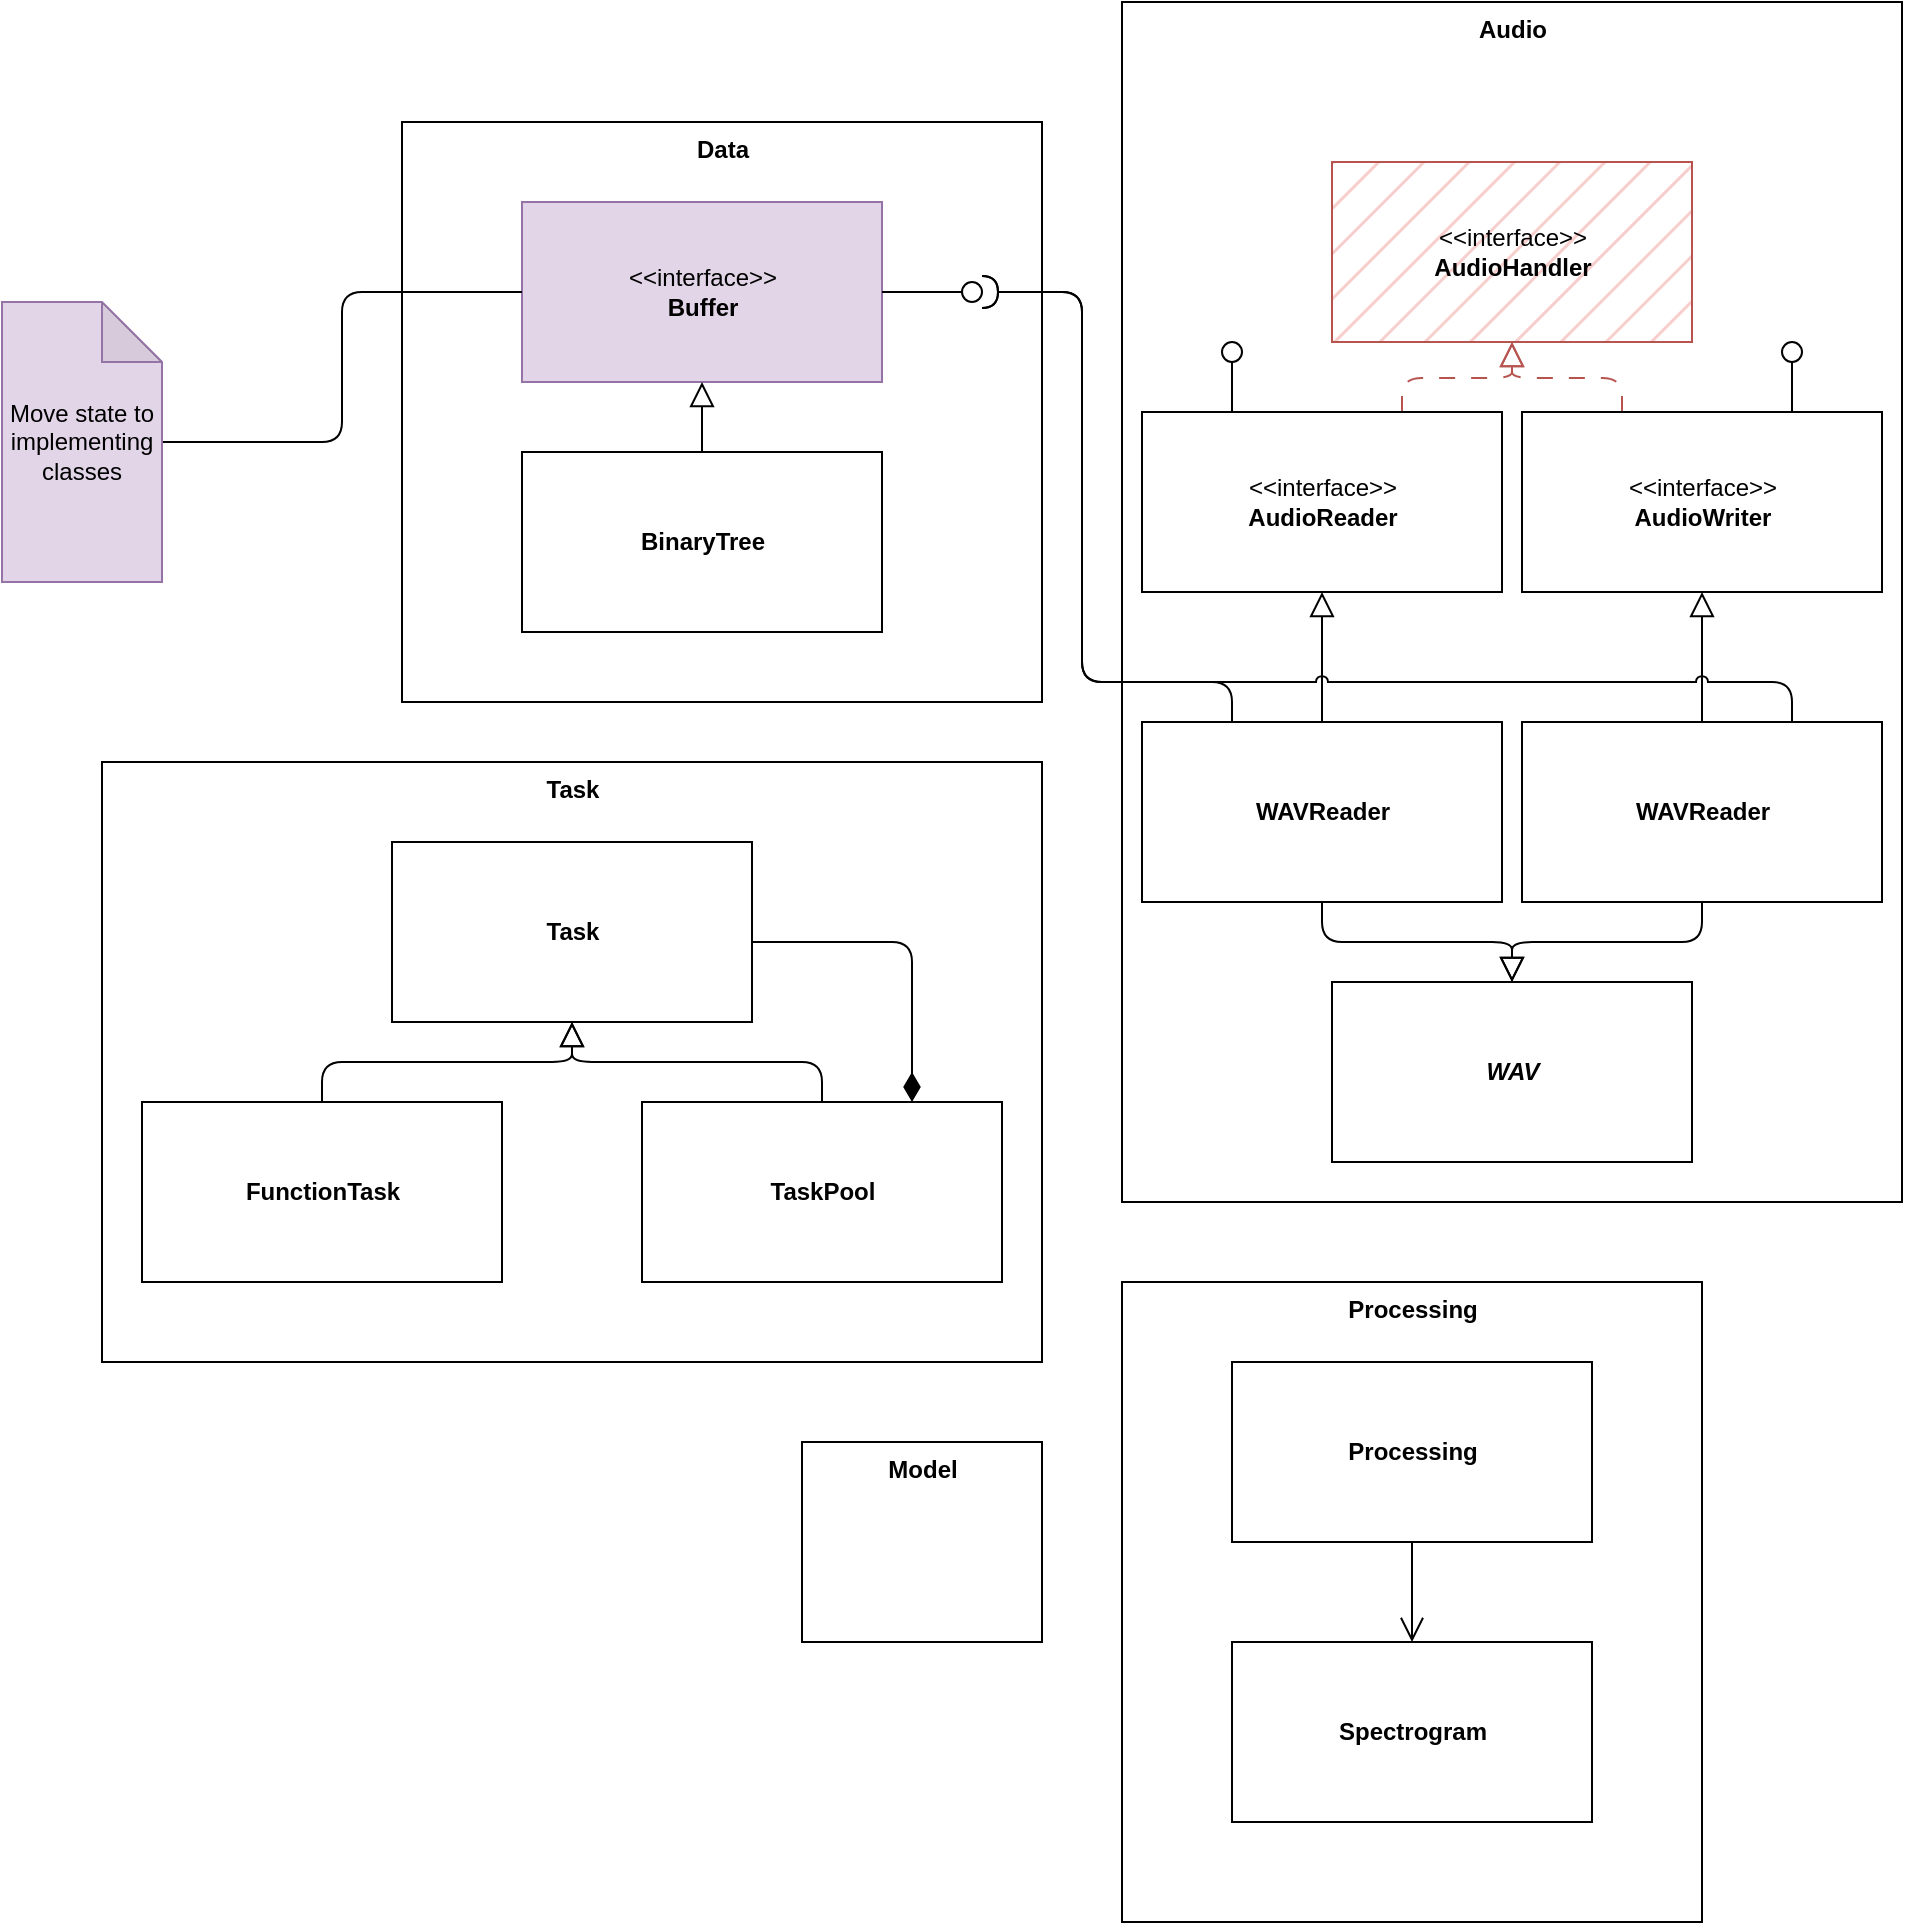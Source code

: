 <mxfile>
    <diagram id="rVW-LHmZWdmXAgt8M_pt" name="Page-1">
        <mxGraphModel dx="1943" dy="904" grid="1" gridSize="10" guides="1" tooltips="1" connect="1" arrows="1" fold="1" page="1" pageScale="1" pageWidth="827" pageHeight="1169" math="0" shadow="0">
            <root>
                <mxCell id="0"/>
                <mxCell id="1" parent="0"/>
                <mxCell id="11" value="&lt;b&gt;Audio&lt;/b&gt;" style="html=1;dropTarget=0;verticalAlign=top;" parent="1" vertex="1">
                    <mxGeometry x="370" y="130" width="390" height="600" as="geometry"/>
                </mxCell>
                <mxCell id="13" value="&lt;b&gt;Task&lt;/b&gt;" style="html=1;dropTarget=0;verticalAlign=top;" parent="1" vertex="1">
                    <mxGeometry x="-140" y="510" width="470" height="300" as="geometry"/>
                </mxCell>
                <mxCell id="15" value="&lt;b&gt;Processing&lt;/b&gt;" style="html=1;dropTarget=0;verticalAlign=top;" parent="1" vertex="1">
                    <mxGeometry x="370" y="770" width="290" height="320" as="geometry"/>
                </mxCell>
                <mxCell id="17" value="&lt;b&gt;Model&lt;/b&gt;" style="html=1;dropTarget=0;verticalAlign=top;" parent="1" vertex="1">
                    <mxGeometry x="210" y="850" width="120" height="100" as="geometry"/>
                </mxCell>
                <mxCell id="19" value="&lt;b&gt;Data&lt;/b&gt;" style="html=1;dropTarget=0;verticalAlign=top;" parent="1" vertex="1">
                    <mxGeometry x="10" y="190" width="320" height="290" as="geometry"/>
                </mxCell>
                <mxCell id="21" value="&amp;lt;&amp;lt;interface&amp;gt;&amp;gt;&lt;br&gt;&lt;b&gt;AudioHandler&lt;/b&gt;&lt;span style=&quot;color: rgba(0, 0, 0, 0); font-family: monospace; font-size: 0px; text-align: start;&quot;&gt;%3CmxGraphModel%3E%3Croot%3E%3CmxCell%20id%3D%220%22%2F%3E%3CmxCell%20id%3D%221%22%20parent%3D%220%22%2F%3E%3CmxCell%20id%3D%222%22%20value%3D%22AudioHandler%22%20style%3D%22html%3D1%3BdropTarget%3D0%3B%22%20vertex%3D%221%22%20parent%3D%221%22%3E%3CmxGeometry%20x%3D%22380%22%20y%3D%22240%22%20width%3D%22180%22%20height%3D%2290%22%20as%3D%22geometry%22%2F%3E%3C%2FmxCell%3E%3CmxCell%20id%3D%223%22%20value%3D%22%22%20style%3D%22shape%3Dmodule%3BjettyWidth%3D8%3BjettyHeight%3D4%3B%22%20vertex%3D%221%22%20parent%3D%222%22%3E%3CmxGeometry%20x%3D%221%22%20width%3D%2220%22%20height%3D%2220%22%20relative%3D%221%22%20as%3D%22geometry%22%3E%3CmxPoint%20x%3D%22-27%22%20y%3D%227%22%20as%3D%22offset%22%2F%3E%3C%2FmxGeometry%3E%3C%2FmxCell%3E%3C%2Froot%3E%3C%2FmxGraphModel%3E&lt;/span&gt;" style="html=1;dropTarget=0;fillColor=#f8cecc;strokeColor=#b85450;fillStyle=hatch;" parent="1" vertex="1">
                    <mxGeometry x="475" y="210" width="180" height="90" as="geometry"/>
                </mxCell>
                <mxCell id="28" style="edgeStyle=orthogonalEdgeStyle;html=1;entryX=0.5;entryY=1;entryDx=0;entryDy=0;endArrow=block;endFill=0;endSize=10;dashed=1;dashPattern=8 8;fillColor=#f8cecc;strokeColor=#b85450;" parent="1" source="23" target="21" edge="1">
                    <mxGeometry relative="1" as="geometry">
                        <Array as="points">
                            <mxPoint x="510" y="318"/>
                            <mxPoint x="565" y="318"/>
                        </Array>
                    </mxGeometry>
                </mxCell>
                <mxCell id="23" value="&amp;lt;&amp;lt;interface&amp;gt;&amp;gt;&lt;br&gt;&lt;b&gt;AudioReader&lt;/b&gt;" style="html=1;dropTarget=0;" parent="1" vertex="1">
                    <mxGeometry x="380" y="335" width="180" height="90" as="geometry"/>
                </mxCell>
                <mxCell id="27" style="edgeStyle=orthogonalEdgeStyle;html=1;entryX=0.5;entryY=1;entryDx=0;entryDy=0;endArrow=block;endFill=0;endSize=10;dashed=1;dashPattern=8 8;fillColor=#f8cecc;strokeColor=#b85450;" parent="1" source="25" target="21" edge="1">
                    <mxGeometry relative="1" as="geometry">
                        <Array as="points">
                            <mxPoint x="620" y="318"/>
                            <mxPoint x="565" y="318"/>
                        </Array>
                    </mxGeometry>
                </mxCell>
                <mxCell id="25" value="&amp;lt;&amp;lt;interface&amp;gt;&amp;gt;&lt;br&gt;&lt;b&gt;AudioWriter&lt;/b&gt;" style="html=1;dropTarget=0;" parent="1" vertex="1">
                    <mxGeometry x="570" y="335" width="180" height="90" as="geometry"/>
                </mxCell>
                <mxCell id="31" style="edgeStyle=orthogonalEdgeStyle;html=1;entryX=0.5;entryY=1;entryDx=0;entryDy=0;endArrow=block;endFill=0;endSize=10;" parent="1" source="29" target="23" edge="1">
                    <mxGeometry relative="1" as="geometry"/>
                </mxCell>
                <mxCell id="38" style="edgeStyle=orthogonalEdgeStyle;html=1;exitX=0.5;exitY=1;exitDx=0;exitDy=0;entryX=0.5;entryY=0;entryDx=0;entryDy=0;endArrow=block;endFill=0;endSize=10;" parent="1" source="29" target="35" edge="1">
                    <mxGeometry relative="1" as="geometry"/>
                </mxCell>
                <mxCell id="29" value="&lt;b&gt;WAVReader&lt;/b&gt;" style="html=1;dropTarget=0;" parent="1" vertex="1">
                    <mxGeometry x="380" y="490" width="180" height="90" as="geometry"/>
                </mxCell>
                <mxCell id="39" style="edgeStyle=orthogonalEdgeStyle;html=1;exitX=0.5;exitY=1;exitDx=0;exitDy=0;entryX=0.5;entryY=0;entryDx=0;entryDy=0;endArrow=block;endFill=0;endSize=10;" parent="1" source="33" target="35" edge="1">
                    <mxGeometry relative="1" as="geometry"/>
                </mxCell>
                <mxCell id="40" style="edgeStyle=orthogonalEdgeStyle;html=1;exitX=0.5;exitY=0;exitDx=0;exitDy=0;entryX=0.5;entryY=1;entryDx=0;entryDy=0;endArrow=block;endFill=0;endSize=10;" parent="1" source="33" target="25" edge="1">
                    <mxGeometry relative="1" as="geometry"/>
                </mxCell>
                <mxCell id="64" style="edgeStyle=orthogonalEdgeStyle;html=1;exitX=0.75;exitY=0;exitDx=0;exitDy=0;endArrow=halfCircle;endFill=0;jumpStyle=arc;endSize=6;" parent="1" source="33" target="86" edge="1">
                    <mxGeometry relative="1" as="geometry">
                        <Array as="points">
                            <mxPoint x="705" y="470"/>
                            <mxPoint x="350" y="470"/>
                            <mxPoint x="350" y="275"/>
                        </Array>
                        <mxPoint x="350" y="275" as="targetPoint"/>
                    </mxGeometry>
                </mxCell>
                <mxCell id="33" value="&lt;b&gt;WAVReader&lt;/b&gt;" style="html=1;dropTarget=0;" parent="1" vertex="1">
                    <mxGeometry x="570" y="490" width="180" height="90" as="geometry"/>
                </mxCell>
                <mxCell id="63" style="edgeStyle=orthogonalEdgeStyle;html=1;endArrow=halfCircle;endFill=0;exitX=0.25;exitY=0;exitDx=0;exitDy=0;endSize=6;" parent="1" source="29" target="86" edge="1">
                    <mxGeometry relative="1" as="geometry">
                        <mxPoint x="425" y="480" as="sourcePoint"/>
                        <Array as="points">
                            <mxPoint x="425" y="470"/>
                            <mxPoint x="350" y="470"/>
                            <mxPoint x="350" y="275"/>
                        </Array>
                        <mxPoint x="340" y="275" as="targetPoint"/>
                    </mxGeometry>
                </mxCell>
                <mxCell id="35" value="&lt;b&gt;&lt;i&gt;WAV&lt;/i&gt;&lt;/b&gt;" style="html=1;dropTarget=0;" parent="1" vertex="1">
                    <mxGeometry x="475" y="620" width="180" height="90" as="geometry"/>
                </mxCell>
                <mxCell id="48" value="" style="rounded=0;orthogonalLoop=1;jettySize=auto;html=1;endArrow=none;endFill=0;sketch=0;sourcePerimeterSpacing=0;targetPerimeterSpacing=0;exitX=0.25;exitY=0;exitDx=0;exitDy=0;" parent="1" source="23" target="50" edge="1">
                    <mxGeometry relative="1" as="geometry">
                        <mxPoint x="430" y="315" as="sourcePoint"/>
                    </mxGeometry>
                </mxCell>
                <mxCell id="50" value="" style="ellipse;whiteSpace=wrap;html=1;align=center;aspect=fixed;resizable=0;points=[];outlineConnect=0;sketch=0;" parent="1" vertex="1">
                    <mxGeometry x="420" y="300" width="10" height="10" as="geometry"/>
                </mxCell>
                <mxCell id="51" value="" style="rounded=0;orthogonalLoop=1;jettySize=auto;html=1;endArrow=none;endFill=0;sketch=0;sourcePerimeterSpacing=0;targetPerimeterSpacing=0;exitX=0.75;exitY=0;exitDx=0;exitDy=0;" parent="1" source="25" target="53" edge="1">
                    <mxGeometry relative="1" as="geometry">
                        <mxPoint x="710" y="305" as="sourcePoint"/>
                    </mxGeometry>
                </mxCell>
                <mxCell id="53" value="" style="ellipse;whiteSpace=wrap;html=1;align=center;aspect=fixed;resizable=0;points=[];outlineConnect=0;sketch=0;" parent="1" vertex="1">
                    <mxGeometry x="700" y="300" width="10" height="10" as="geometry"/>
                </mxCell>
                <mxCell id="56" value="&amp;lt;&amp;lt;interface&amp;gt;&amp;gt;&lt;br&gt;&lt;b&gt;Buffer&lt;/b&gt;&lt;span style=&quot;font-weight: bold; color: rgba(0, 0, 0, 0); font-family: monospace; font-size: 0px; text-align: start;&quot;&gt;%3CmxGraphModel%3E%3Croot%3E%3CmxCell%20id%3D%220%22%2F%3E%3CmxCell%20id%3D%221%22%20parent%3D%220%22%2F%3E%3CmxCell%20id%3D%222%22%20value%3D%22AudioHandler%22%20style%3D%22html%3D1%3BdropTarget%3D0%3B%22%20vertex%3D%221%22%20parent%3D%221%22%3E%3CmxGeometry%20x%3D%22380%22%20y%3D%22240%22%20width%3D%22180%22%20height%3D%2290%22%20as%3D%22geometry%22%2F%3E%3C%2FmxCell%3E%3CmxCell%20id%3D%223%22%20value%3D%22%22%20style%3D%22shape%3Dmodule%3BjettyWidth%3D8%3BjettyHeight%3D4%3B%22%20vertex%3D%221%22%20parent%3D%222%22%3E%3CmxGeometry%20x%3D%221%22%20width%3D%2220%22%20height%3D%2220%22%20relative%3D%221%22%20as%3D%22geometry%22%3E%3CmxPoint%20x%3D%22-27%22%20y%3D%227%22%20as%3D%22offset%22%2F%3E%3C%2FmxGeometry%3E%3C%2FmxCell%3E%3C%2Froot%3E%3C%2FmxGraphModel%3E&lt;/span&gt;" style="html=1;dropTarget=0;fillColor=#e1d5e7;strokeColor=#9673a6;" parent="1" vertex="1">
                    <mxGeometry x="70" y="230" width="180" height="90" as="geometry"/>
                </mxCell>
                <mxCell id="60" style="edgeStyle=orthogonalEdgeStyle;html=1;entryX=0.5;entryY=1;entryDx=0;entryDy=0;endArrow=block;endFill=0;endSize=10;" parent="1" source="58" target="56" edge="1">
                    <mxGeometry relative="1" as="geometry"/>
                </mxCell>
                <mxCell id="58" value="BinaryTree" style="html=1;dropTarget=0;fontStyle=1" parent="1" vertex="1">
                    <mxGeometry x="70" y="355" width="180" height="90" as="geometry"/>
                </mxCell>
                <mxCell id="74" style="edgeStyle=orthogonalEdgeStyle;jumpStyle=arc;html=1;entryX=0.5;entryY=0;entryDx=0;entryDy=0;endArrow=open;endFill=0;endSize=10;" parent="1" source="67" target="68" edge="1">
                    <mxGeometry relative="1" as="geometry"/>
                </mxCell>
                <mxCell id="67" value="&lt;b&gt;Processing&lt;/b&gt;" style="html=1;dropTarget=0;" parent="1" vertex="1">
                    <mxGeometry x="425" y="810" width="180" height="90" as="geometry"/>
                </mxCell>
                <mxCell id="68" value="&lt;b&gt;Spectrogram&lt;/b&gt;" style="html=1;dropTarget=0;" parent="1" vertex="1">
                    <mxGeometry x="425" y="950" width="180" height="90" as="geometry"/>
                </mxCell>
                <mxCell id="78" style="edgeStyle=orthogonalEdgeStyle;jumpStyle=arc;html=1;entryX=0.5;entryY=1;entryDx=0;entryDy=0;endArrow=block;endFill=0;endSize=10;" parent="1" source="75" target="76" edge="1">
                    <mxGeometry relative="1" as="geometry"/>
                </mxCell>
                <mxCell id="75" value="&lt;b&gt;FunctionTask&lt;/b&gt;" style="html=1;dropTarget=0;" parent="1" vertex="1">
                    <mxGeometry x="-120" y="680" width="180" height="90" as="geometry"/>
                </mxCell>
                <mxCell id="82" style="edgeStyle=orthogonalEdgeStyle;jumpStyle=arc;html=1;entryX=0.75;entryY=0;entryDx=0;entryDy=0;endArrow=diamondThin;endFill=1;startSize=6;endSize=12;" parent="1" source="76" target="77" edge="1">
                    <mxGeometry relative="1" as="geometry">
                        <Array as="points">
                            <mxPoint x="265" y="600"/>
                        </Array>
                    </mxGeometry>
                </mxCell>
                <mxCell id="76" value="&lt;b&gt;Task&lt;/b&gt;" style="html=1;dropTarget=0;" parent="1" vertex="1">
                    <mxGeometry x="5" y="550" width="180" height="90" as="geometry"/>
                </mxCell>
                <mxCell id="79" style="edgeStyle=orthogonalEdgeStyle;jumpStyle=arc;html=1;endArrow=block;endFill=0;endSize=10;" parent="1" source="77" target="76" edge="1">
                    <mxGeometry relative="1" as="geometry"/>
                </mxCell>
                <mxCell id="77" value="&lt;b&gt;TaskPool&lt;/b&gt;" style="html=1;dropTarget=0;" parent="1" vertex="1">
                    <mxGeometry x="130" y="680" width="180" height="90" as="geometry"/>
                </mxCell>
                <mxCell id="84" value="" style="rounded=0;orthogonalLoop=1;jettySize=auto;html=1;endArrow=none;endFill=0;sketch=0;sourcePerimeterSpacing=0;targetPerimeterSpacing=0;exitX=1;exitY=0.5;exitDx=0;exitDy=0;" edge="1" target="86" parent="1" source="56">
                    <mxGeometry relative="1" as="geometry">
                        <mxPoint x="280" y="270" as="sourcePoint"/>
                    </mxGeometry>
                </mxCell>
                <mxCell id="86" value="" style="ellipse;whiteSpace=wrap;html=1;align=center;aspect=fixed;resizable=0;points=[];outlineConnect=0;sketch=0;" vertex="1" parent="1">
                    <mxGeometry x="290" y="270" width="10" height="10" as="geometry"/>
                </mxCell>
                <mxCell id="92" style="edgeStyle=orthogonalEdgeStyle;html=1;entryX=0;entryY=0.5;entryDx=0;entryDy=0;endArrow=none;endFill=0;endSize=6;" edge="1" parent="1" source="91" target="56">
                    <mxGeometry relative="1" as="geometry"/>
                </mxCell>
                <mxCell id="91" value="Move state to implementing classes" style="shape=note;whiteSpace=wrap;html=1;backgroundOutline=1;darkOpacity=0.05;fillColor=#e1d5e7;strokeColor=#9673a6;" vertex="1" parent="1">
                    <mxGeometry x="-190" y="280" width="80" height="140" as="geometry"/>
                </mxCell>
            </root>
        </mxGraphModel>
    </diagram>
</mxfile>